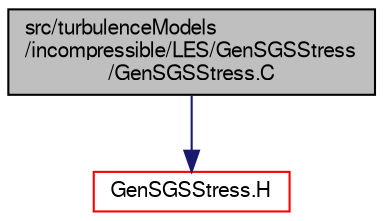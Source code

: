 digraph "src/turbulenceModels/incompressible/LES/GenSGSStress/GenSGSStress.C"
{
  bgcolor="transparent";
  edge [fontname="FreeSans",fontsize="10",labelfontname="FreeSans",labelfontsize="10"];
  node [fontname="FreeSans",fontsize="10",shape=record];
  Node0 [label="src/turbulenceModels\l/incompressible/LES/GenSGSStress\l/GenSGSStress.C",height=0.2,width=0.4,color="black", fillcolor="grey75", style="filled", fontcolor="black"];
  Node0 -> Node1 [color="midnightblue",fontsize="10",style="solid",fontname="FreeSans"];
  Node1 [label="GenSGSStress.H",height=0.2,width=0.4,color="red",URL="$a39806.html"];
}

